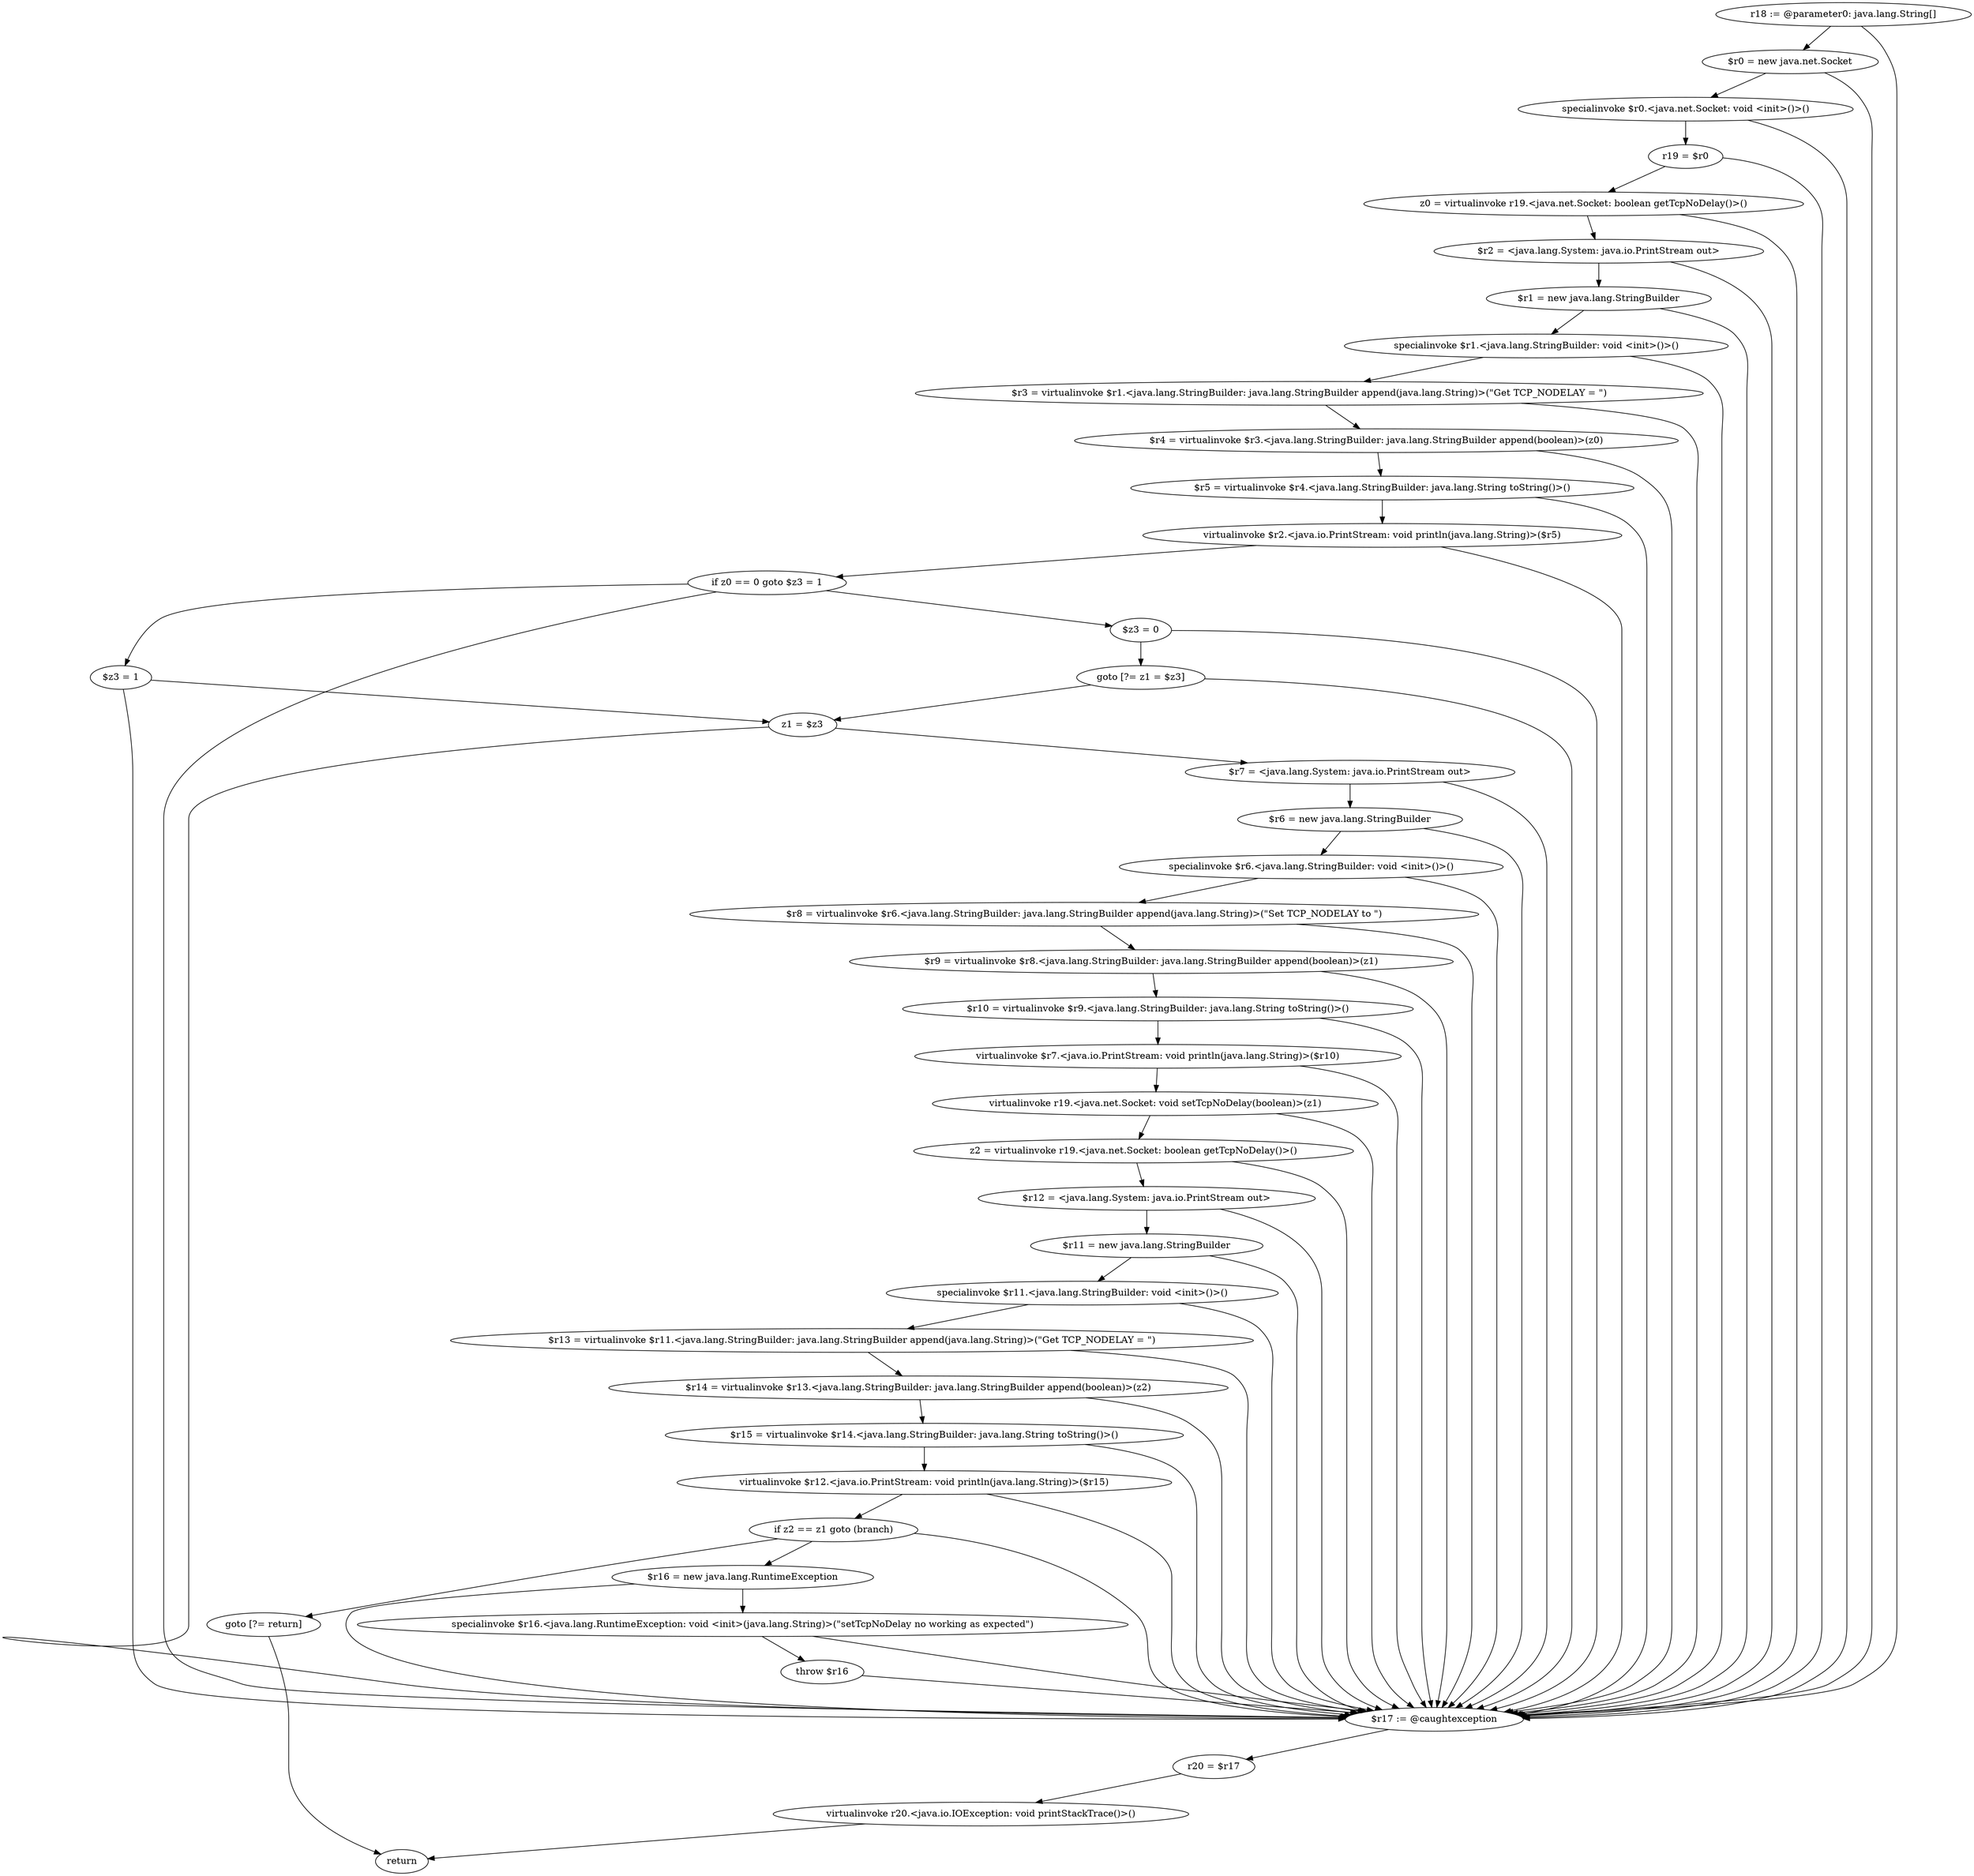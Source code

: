 digraph "unitGraph" {
    "r18 := @parameter0: java.lang.String[]"
    "$r0 = new java.net.Socket"
    "specialinvoke $r0.<java.net.Socket: void <init>()>()"
    "r19 = $r0"
    "z0 = virtualinvoke r19.<java.net.Socket: boolean getTcpNoDelay()>()"
    "$r2 = <java.lang.System: java.io.PrintStream out>"
    "$r1 = new java.lang.StringBuilder"
    "specialinvoke $r1.<java.lang.StringBuilder: void <init>()>()"
    "$r3 = virtualinvoke $r1.<java.lang.StringBuilder: java.lang.StringBuilder append(java.lang.String)>(\"Get TCP_NODELAY = \")"
    "$r4 = virtualinvoke $r3.<java.lang.StringBuilder: java.lang.StringBuilder append(boolean)>(z0)"
    "$r5 = virtualinvoke $r4.<java.lang.StringBuilder: java.lang.String toString()>()"
    "virtualinvoke $r2.<java.io.PrintStream: void println(java.lang.String)>($r5)"
    "if z0 == 0 goto $z3 = 1"
    "$z3 = 0"
    "goto [?= z1 = $z3]"
    "$z3 = 1"
    "z1 = $z3"
    "$r7 = <java.lang.System: java.io.PrintStream out>"
    "$r6 = new java.lang.StringBuilder"
    "specialinvoke $r6.<java.lang.StringBuilder: void <init>()>()"
    "$r8 = virtualinvoke $r6.<java.lang.StringBuilder: java.lang.StringBuilder append(java.lang.String)>(\"Set TCP_NODELAY to \")"
    "$r9 = virtualinvoke $r8.<java.lang.StringBuilder: java.lang.StringBuilder append(boolean)>(z1)"
    "$r10 = virtualinvoke $r9.<java.lang.StringBuilder: java.lang.String toString()>()"
    "virtualinvoke $r7.<java.io.PrintStream: void println(java.lang.String)>($r10)"
    "virtualinvoke r19.<java.net.Socket: void setTcpNoDelay(boolean)>(z1)"
    "z2 = virtualinvoke r19.<java.net.Socket: boolean getTcpNoDelay()>()"
    "$r12 = <java.lang.System: java.io.PrintStream out>"
    "$r11 = new java.lang.StringBuilder"
    "specialinvoke $r11.<java.lang.StringBuilder: void <init>()>()"
    "$r13 = virtualinvoke $r11.<java.lang.StringBuilder: java.lang.StringBuilder append(java.lang.String)>(\"Get TCP_NODELAY = \")"
    "$r14 = virtualinvoke $r13.<java.lang.StringBuilder: java.lang.StringBuilder append(boolean)>(z2)"
    "$r15 = virtualinvoke $r14.<java.lang.StringBuilder: java.lang.String toString()>()"
    "virtualinvoke $r12.<java.io.PrintStream: void println(java.lang.String)>($r15)"
    "if z2 == z1 goto (branch)"
    "$r16 = new java.lang.RuntimeException"
    "specialinvoke $r16.<java.lang.RuntimeException: void <init>(java.lang.String)>(\"setTcpNoDelay no working as expected\")"
    "throw $r16"
    "goto [?= return]"
    "$r17 := @caughtexception"
    "r20 = $r17"
    "virtualinvoke r20.<java.io.IOException: void printStackTrace()>()"
    "return"
    "r18 := @parameter0: java.lang.String[]"->"$r0 = new java.net.Socket";
    "r18 := @parameter0: java.lang.String[]"->"$r17 := @caughtexception";
    "$r0 = new java.net.Socket"->"specialinvoke $r0.<java.net.Socket: void <init>()>()";
    "$r0 = new java.net.Socket"->"$r17 := @caughtexception";
    "specialinvoke $r0.<java.net.Socket: void <init>()>()"->"r19 = $r0";
    "specialinvoke $r0.<java.net.Socket: void <init>()>()"->"$r17 := @caughtexception";
    "r19 = $r0"->"z0 = virtualinvoke r19.<java.net.Socket: boolean getTcpNoDelay()>()";
    "r19 = $r0"->"$r17 := @caughtexception";
    "z0 = virtualinvoke r19.<java.net.Socket: boolean getTcpNoDelay()>()"->"$r2 = <java.lang.System: java.io.PrintStream out>";
    "z0 = virtualinvoke r19.<java.net.Socket: boolean getTcpNoDelay()>()"->"$r17 := @caughtexception";
    "$r2 = <java.lang.System: java.io.PrintStream out>"->"$r1 = new java.lang.StringBuilder";
    "$r2 = <java.lang.System: java.io.PrintStream out>"->"$r17 := @caughtexception";
    "$r1 = new java.lang.StringBuilder"->"specialinvoke $r1.<java.lang.StringBuilder: void <init>()>()";
    "$r1 = new java.lang.StringBuilder"->"$r17 := @caughtexception";
    "specialinvoke $r1.<java.lang.StringBuilder: void <init>()>()"->"$r3 = virtualinvoke $r1.<java.lang.StringBuilder: java.lang.StringBuilder append(java.lang.String)>(\"Get TCP_NODELAY = \")";
    "specialinvoke $r1.<java.lang.StringBuilder: void <init>()>()"->"$r17 := @caughtexception";
    "$r3 = virtualinvoke $r1.<java.lang.StringBuilder: java.lang.StringBuilder append(java.lang.String)>(\"Get TCP_NODELAY = \")"->"$r4 = virtualinvoke $r3.<java.lang.StringBuilder: java.lang.StringBuilder append(boolean)>(z0)";
    "$r3 = virtualinvoke $r1.<java.lang.StringBuilder: java.lang.StringBuilder append(java.lang.String)>(\"Get TCP_NODELAY = \")"->"$r17 := @caughtexception";
    "$r4 = virtualinvoke $r3.<java.lang.StringBuilder: java.lang.StringBuilder append(boolean)>(z0)"->"$r5 = virtualinvoke $r4.<java.lang.StringBuilder: java.lang.String toString()>()";
    "$r4 = virtualinvoke $r3.<java.lang.StringBuilder: java.lang.StringBuilder append(boolean)>(z0)"->"$r17 := @caughtexception";
    "$r5 = virtualinvoke $r4.<java.lang.StringBuilder: java.lang.String toString()>()"->"virtualinvoke $r2.<java.io.PrintStream: void println(java.lang.String)>($r5)";
    "$r5 = virtualinvoke $r4.<java.lang.StringBuilder: java.lang.String toString()>()"->"$r17 := @caughtexception";
    "virtualinvoke $r2.<java.io.PrintStream: void println(java.lang.String)>($r5)"->"if z0 == 0 goto $z3 = 1";
    "virtualinvoke $r2.<java.io.PrintStream: void println(java.lang.String)>($r5)"->"$r17 := @caughtexception";
    "if z0 == 0 goto $z3 = 1"->"$z3 = 0";
    "if z0 == 0 goto $z3 = 1"->"$z3 = 1";
    "if z0 == 0 goto $z3 = 1"->"$r17 := @caughtexception";
    "$z3 = 0"->"goto [?= z1 = $z3]";
    "$z3 = 0"->"$r17 := @caughtexception";
    "goto [?= z1 = $z3]"->"z1 = $z3";
    "goto [?= z1 = $z3]"->"$r17 := @caughtexception";
    "$z3 = 1"->"z1 = $z3";
    "$z3 = 1"->"$r17 := @caughtexception";
    "z1 = $z3"->"$r7 = <java.lang.System: java.io.PrintStream out>";
    "z1 = $z3"->"$r17 := @caughtexception";
    "$r7 = <java.lang.System: java.io.PrintStream out>"->"$r6 = new java.lang.StringBuilder";
    "$r7 = <java.lang.System: java.io.PrintStream out>"->"$r17 := @caughtexception";
    "$r6 = new java.lang.StringBuilder"->"specialinvoke $r6.<java.lang.StringBuilder: void <init>()>()";
    "$r6 = new java.lang.StringBuilder"->"$r17 := @caughtexception";
    "specialinvoke $r6.<java.lang.StringBuilder: void <init>()>()"->"$r8 = virtualinvoke $r6.<java.lang.StringBuilder: java.lang.StringBuilder append(java.lang.String)>(\"Set TCP_NODELAY to \")";
    "specialinvoke $r6.<java.lang.StringBuilder: void <init>()>()"->"$r17 := @caughtexception";
    "$r8 = virtualinvoke $r6.<java.lang.StringBuilder: java.lang.StringBuilder append(java.lang.String)>(\"Set TCP_NODELAY to \")"->"$r9 = virtualinvoke $r8.<java.lang.StringBuilder: java.lang.StringBuilder append(boolean)>(z1)";
    "$r8 = virtualinvoke $r6.<java.lang.StringBuilder: java.lang.StringBuilder append(java.lang.String)>(\"Set TCP_NODELAY to \")"->"$r17 := @caughtexception";
    "$r9 = virtualinvoke $r8.<java.lang.StringBuilder: java.lang.StringBuilder append(boolean)>(z1)"->"$r10 = virtualinvoke $r9.<java.lang.StringBuilder: java.lang.String toString()>()";
    "$r9 = virtualinvoke $r8.<java.lang.StringBuilder: java.lang.StringBuilder append(boolean)>(z1)"->"$r17 := @caughtexception";
    "$r10 = virtualinvoke $r9.<java.lang.StringBuilder: java.lang.String toString()>()"->"virtualinvoke $r7.<java.io.PrintStream: void println(java.lang.String)>($r10)";
    "$r10 = virtualinvoke $r9.<java.lang.StringBuilder: java.lang.String toString()>()"->"$r17 := @caughtexception";
    "virtualinvoke $r7.<java.io.PrintStream: void println(java.lang.String)>($r10)"->"virtualinvoke r19.<java.net.Socket: void setTcpNoDelay(boolean)>(z1)";
    "virtualinvoke $r7.<java.io.PrintStream: void println(java.lang.String)>($r10)"->"$r17 := @caughtexception";
    "virtualinvoke r19.<java.net.Socket: void setTcpNoDelay(boolean)>(z1)"->"z2 = virtualinvoke r19.<java.net.Socket: boolean getTcpNoDelay()>()";
    "virtualinvoke r19.<java.net.Socket: void setTcpNoDelay(boolean)>(z1)"->"$r17 := @caughtexception";
    "z2 = virtualinvoke r19.<java.net.Socket: boolean getTcpNoDelay()>()"->"$r12 = <java.lang.System: java.io.PrintStream out>";
    "z2 = virtualinvoke r19.<java.net.Socket: boolean getTcpNoDelay()>()"->"$r17 := @caughtexception";
    "$r12 = <java.lang.System: java.io.PrintStream out>"->"$r11 = new java.lang.StringBuilder";
    "$r12 = <java.lang.System: java.io.PrintStream out>"->"$r17 := @caughtexception";
    "$r11 = new java.lang.StringBuilder"->"specialinvoke $r11.<java.lang.StringBuilder: void <init>()>()";
    "$r11 = new java.lang.StringBuilder"->"$r17 := @caughtexception";
    "specialinvoke $r11.<java.lang.StringBuilder: void <init>()>()"->"$r13 = virtualinvoke $r11.<java.lang.StringBuilder: java.lang.StringBuilder append(java.lang.String)>(\"Get TCP_NODELAY = \")";
    "specialinvoke $r11.<java.lang.StringBuilder: void <init>()>()"->"$r17 := @caughtexception";
    "$r13 = virtualinvoke $r11.<java.lang.StringBuilder: java.lang.StringBuilder append(java.lang.String)>(\"Get TCP_NODELAY = \")"->"$r14 = virtualinvoke $r13.<java.lang.StringBuilder: java.lang.StringBuilder append(boolean)>(z2)";
    "$r13 = virtualinvoke $r11.<java.lang.StringBuilder: java.lang.StringBuilder append(java.lang.String)>(\"Get TCP_NODELAY = \")"->"$r17 := @caughtexception";
    "$r14 = virtualinvoke $r13.<java.lang.StringBuilder: java.lang.StringBuilder append(boolean)>(z2)"->"$r15 = virtualinvoke $r14.<java.lang.StringBuilder: java.lang.String toString()>()";
    "$r14 = virtualinvoke $r13.<java.lang.StringBuilder: java.lang.StringBuilder append(boolean)>(z2)"->"$r17 := @caughtexception";
    "$r15 = virtualinvoke $r14.<java.lang.StringBuilder: java.lang.String toString()>()"->"virtualinvoke $r12.<java.io.PrintStream: void println(java.lang.String)>($r15)";
    "$r15 = virtualinvoke $r14.<java.lang.StringBuilder: java.lang.String toString()>()"->"$r17 := @caughtexception";
    "virtualinvoke $r12.<java.io.PrintStream: void println(java.lang.String)>($r15)"->"if z2 == z1 goto (branch)";
    "virtualinvoke $r12.<java.io.PrintStream: void println(java.lang.String)>($r15)"->"$r17 := @caughtexception";
    "if z2 == z1 goto (branch)"->"$r16 = new java.lang.RuntimeException";
    "if z2 == z1 goto (branch)"->"goto [?= return]";
    "if z2 == z1 goto (branch)"->"$r17 := @caughtexception";
    "$r16 = new java.lang.RuntimeException"->"specialinvoke $r16.<java.lang.RuntimeException: void <init>(java.lang.String)>(\"setTcpNoDelay no working as expected\")";
    "$r16 = new java.lang.RuntimeException"->"$r17 := @caughtexception";
    "specialinvoke $r16.<java.lang.RuntimeException: void <init>(java.lang.String)>(\"setTcpNoDelay no working as expected\")"->"throw $r16";
    "specialinvoke $r16.<java.lang.RuntimeException: void <init>(java.lang.String)>(\"setTcpNoDelay no working as expected\")"->"$r17 := @caughtexception";
    "throw $r16"->"$r17 := @caughtexception";
    "goto [?= return]"->"return";
    "$r17 := @caughtexception"->"r20 = $r17";
    "r20 = $r17"->"virtualinvoke r20.<java.io.IOException: void printStackTrace()>()";
    "virtualinvoke r20.<java.io.IOException: void printStackTrace()>()"->"return";
}
